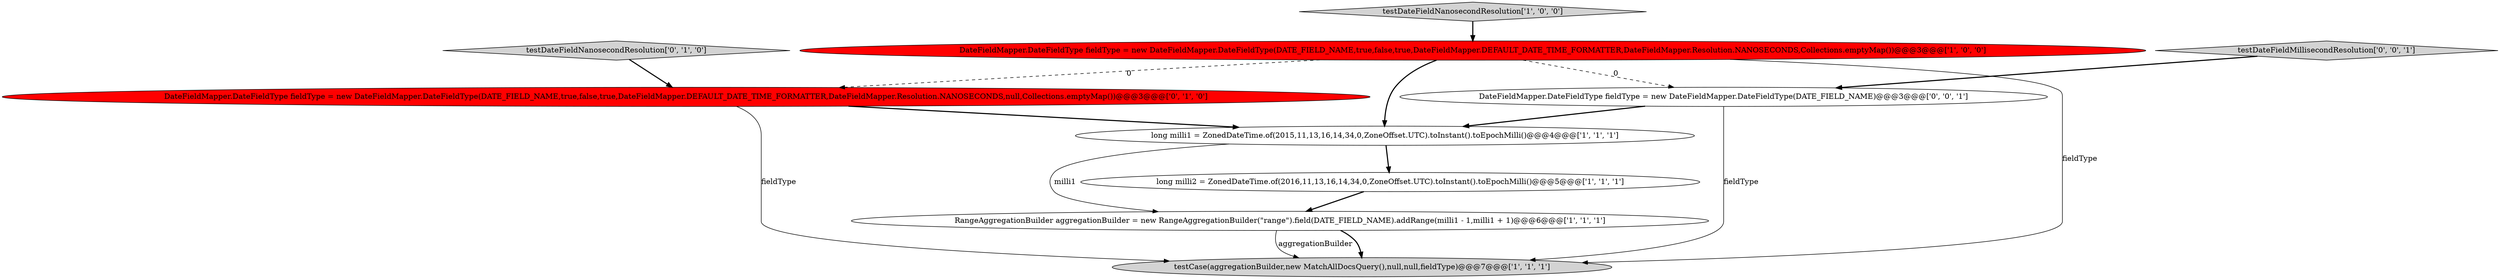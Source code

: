 digraph {
5 [style = filled, label = "RangeAggregationBuilder aggregationBuilder = new RangeAggregationBuilder(\"range\").field(DATE_FIELD_NAME).addRange(milli1 - 1,milli1 + 1)@@@6@@@['1', '1', '1']", fillcolor = white, shape = ellipse image = "AAA0AAABBB1BBB"];
2 [style = filled, label = "testCase(aggregationBuilder,new MatchAllDocsQuery(),null,null,fieldType)@@@7@@@['1', '1', '1']", fillcolor = lightgray, shape = ellipse image = "AAA0AAABBB1BBB"];
9 [style = filled, label = "DateFieldMapper.DateFieldType fieldType = new DateFieldMapper.DateFieldType(DATE_FIELD_NAME)@@@3@@@['0', '0', '1']", fillcolor = white, shape = ellipse image = "AAA0AAABBB3BBB"];
4 [style = filled, label = "DateFieldMapper.DateFieldType fieldType = new DateFieldMapper.DateFieldType(DATE_FIELD_NAME,true,false,true,DateFieldMapper.DEFAULT_DATE_TIME_FORMATTER,DateFieldMapper.Resolution.NANOSECONDS,Collections.emptyMap())@@@3@@@['1', '0', '0']", fillcolor = red, shape = ellipse image = "AAA1AAABBB1BBB"];
3 [style = filled, label = "testDateFieldNanosecondResolution['1', '0', '0']", fillcolor = lightgray, shape = diamond image = "AAA0AAABBB1BBB"];
6 [style = filled, label = "DateFieldMapper.DateFieldType fieldType = new DateFieldMapper.DateFieldType(DATE_FIELD_NAME,true,false,true,DateFieldMapper.DEFAULT_DATE_TIME_FORMATTER,DateFieldMapper.Resolution.NANOSECONDS,null,Collections.emptyMap())@@@3@@@['0', '1', '0']", fillcolor = red, shape = ellipse image = "AAA1AAABBB2BBB"];
0 [style = filled, label = "long milli1 = ZonedDateTime.of(2015,11,13,16,14,34,0,ZoneOffset.UTC).toInstant().toEpochMilli()@@@4@@@['1', '1', '1']", fillcolor = white, shape = ellipse image = "AAA0AAABBB1BBB"];
7 [style = filled, label = "testDateFieldNanosecondResolution['0', '1', '0']", fillcolor = lightgray, shape = diamond image = "AAA0AAABBB2BBB"];
1 [style = filled, label = "long milli2 = ZonedDateTime.of(2016,11,13,16,14,34,0,ZoneOffset.UTC).toInstant().toEpochMilli()@@@5@@@['1', '1', '1']", fillcolor = white, shape = ellipse image = "AAA0AAABBB1BBB"];
8 [style = filled, label = "testDateFieldMillisecondResolution['0', '0', '1']", fillcolor = lightgray, shape = diamond image = "AAA0AAABBB3BBB"];
1->5 [style = bold, label=""];
6->2 [style = solid, label="fieldType"];
9->2 [style = solid, label="fieldType"];
4->9 [style = dashed, label="0"];
5->2 [style = bold, label=""];
6->0 [style = bold, label=""];
9->0 [style = bold, label=""];
4->6 [style = dashed, label="0"];
5->2 [style = solid, label="aggregationBuilder"];
3->4 [style = bold, label=""];
0->1 [style = bold, label=""];
4->2 [style = solid, label="fieldType"];
0->5 [style = solid, label="milli1"];
7->6 [style = bold, label=""];
4->0 [style = bold, label=""];
8->9 [style = bold, label=""];
}
